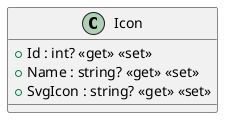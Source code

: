 @startuml
class Icon {
    + Id : int? <<get>> <<set>>
    + Name : string? <<get>> <<set>>
    + SvgIcon : string? <<get>> <<set>>
}
@enduml
